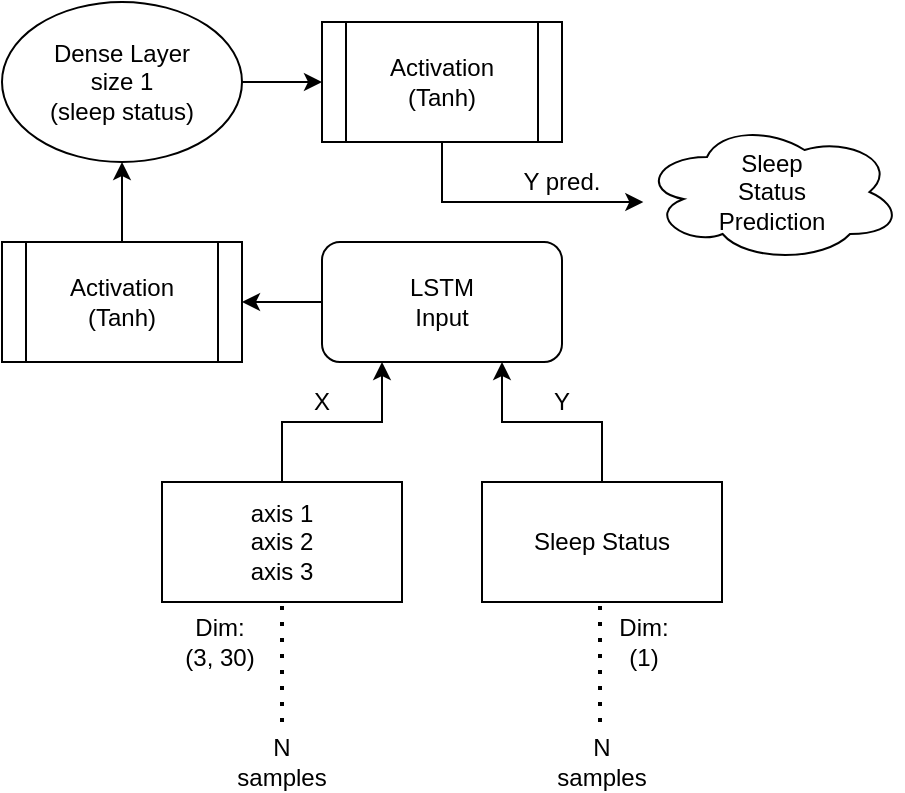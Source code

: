 <mxfile version="13.6.2" type="device"><diagram id="dg46YzUEo2Lx8FOGkNA-" name="Page-1"><mxGraphModel dx="673" dy="805" grid="1" gridSize="10" guides="1" tooltips="1" connect="1" arrows="1" fold="1" page="1" pageScale="1" pageWidth="850" pageHeight="1100" math="0" shadow="0"><root><mxCell id="0"/><mxCell id="1" parent="0"/><mxCell id="AS5cvq_67NcImHAMu0zN-22" style="edgeStyle=orthogonalEdgeStyle;rounded=0;orthogonalLoop=1;jettySize=auto;html=1;entryX=1;entryY=0.5;entryDx=0;entryDy=0;" edge="1" parent="1" source="AS5cvq_67NcImHAMu0zN-1" target="AS5cvq_67NcImHAMu0zN-14"><mxGeometry relative="1" as="geometry"/></mxCell><mxCell id="AS5cvq_67NcImHAMu0zN-1" value="LSTM&lt;br&gt;Input" style="rounded=1;whiteSpace=wrap;html=1;" vertex="1" parent="1"><mxGeometry x="360" y="420" width="120" height="60" as="geometry"/></mxCell><mxCell id="AS5cvq_67NcImHAMu0zN-7" style="edgeStyle=orthogonalEdgeStyle;rounded=0;orthogonalLoop=1;jettySize=auto;html=1;entryX=0.25;entryY=1;entryDx=0;entryDy=0;" edge="1" parent="1" source="AS5cvq_67NcImHAMu0zN-2" target="AS5cvq_67NcImHAMu0zN-1"><mxGeometry relative="1" as="geometry"/></mxCell><mxCell id="AS5cvq_67NcImHAMu0zN-2" value="&lt;div&gt;&lt;div&gt;&lt;span&gt;axis 1&lt;/span&gt;&lt;/div&gt;&lt;span&gt;&lt;div&gt;&lt;span&gt;axis 2&lt;/span&gt;&lt;/div&gt;&lt;/span&gt;&lt;span&gt;&lt;div&gt;&lt;span&gt;axis 3&lt;/span&gt;&lt;/div&gt;&lt;/span&gt;&lt;/div&gt;" style="rounded=0;whiteSpace=wrap;html=1;fontFamily=Helvetica;fontSize=12;fontColor=#000000;align=center;strokeColor=#000000;fillColor=#ffffff;" vertex="1" parent="1"><mxGeometry x="280" y="540" width="120" height="60" as="geometry"/></mxCell><mxCell id="AS5cvq_67NcImHAMu0zN-5" style="edgeStyle=orthogonalEdgeStyle;rounded=0;orthogonalLoop=1;jettySize=auto;html=1;entryX=0.75;entryY=1;entryDx=0;entryDy=0;" edge="1" parent="1" source="AS5cvq_67NcImHAMu0zN-4" target="AS5cvq_67NcImHAMu0zN-1"><mxGeometry relative="1" as="geometry"/></mxCell><mxCell id="AS5cvq_67NcImHAMu0zN-4" value="Sleep Status" style="rounded=0;whiteSpace=wrap;html=1;fontFamily=Helvetica;fontSize=12;fontColor=#000000;align=center;strokeColor=#000000;fillColor=#ffffff;" vertex="1" parent="1"><mxGeometry x="440" y="540" width="120" height="60" as="geometry"/></mxCell><mxCell id="AS5cvq_67NcImHAMu0zN-8" value="X" style="text;html=1;strokeColor=none;fillColor=none;align=center;verticalAlign=middle;whiteSpace=wrap;rounded=0;" vertex="1" parent="1"><mxGeometry x="340" y="490" width="40" height="20" as="geometry"/></mxCell><mxCell id="AS5cvq_67NcImHAMu0zN-9" value="Y" style="text;html=1;strokeColor=none;fillColor=none;align=center;verticalAlign=middle;whiteSpace=wrap;rounded=0;" vertex="1" parent="1"><mxGeometry x="460" y="490" width="40" height="20" as="geometry"/></mxCell><mxCell id="AS5cvq_67NcImHAMu0zN-10" value="" style="endArrow=none;dashed=1;html=1;dashPattern=1 3;strokeWidth=2;" edge="1" parent="1"><mxGeometry width="50" height="50" relative="1" as="geometry"><mxPoint x="340" y="660" as="sourcePoint"/><mxPoint x="340" y="600" as="targetPoint"/></mxGeometry></mxCell><mxCell id="AS5cvq_67NcImHAMu0zN-11" value="N samples" style="text;html=1;strokeColor=none;fillColor=none;align=center;verticalAlign=middle;whiteSpace=wrap;rounded=0;" vertex="1" parent="1"><mxGeometry x="320" y="670" width="40" height="20" as="geometry"/></mxCell><mxCell id="AS5cvq_67NcImHAMu0zN-12" value="" style="endArrow=none;dashed=1;html=1;dashPattern=1 3;strokeWidth=2;" edge="1" parent="1"><mxGeometry width="50" height="50" relative="1" as="geometry"><mxPoint x="499" y="660" as="sourcePoint"/><mxPoint x="499" y="600" as="targetPoint"/></mxGeometry></mxCell><mxCell id="AS5cvq_67NcImHAMu0zN-13" value="N samples" style="text;html=1;strokeColor=none;fillColor=none;align=center;verticalAlign=middle;whiteSpace=wrap;rounded=0;" vertex="1" parent="1"><mxGeometry x="480" y="670" width="40" height="20" as="geometry"/></mxCell><mxCell id="AS5cvq_67NcImHAMu0zN-23" style="edgeStyle=orthogonalEdgeStyle;rounded=0;orthogonalLoop=1;jettySize=auto;html=1;entryX=0.5;entryY=1;entryDx=0;entryDy=0;" edge="1" parent="1" source="AS5cvq_67NcImHAMu0zN-14" target="AS5cvq_67NcImHAMu0zN-16"><mxGeometry relative="1" as="geometry"/></mxCell><mxCell id="AS5cvq_67NcImHAMu0zN-14" value="Activation&lt;br&gt;(Tanh)" style="shape=process;whiteSpace=wrap;html=1;backgroundOutline=1;" vertex="1" parent="1"><mxGeometry x="200" y="420" width="120" height="60" as="geometry"/></mxCell><mxCell id="AS5cvq_67NcImHAMu0zN-28" style="edgeStyle=orthogonalEdgeStyle;rounded=0;orthogonalLoop=1;jettySize=auto;html=1;" edge="1" parent="1" source="AS5cvq_67NcImHAMu0zN-16" target="AS5cvq_67NcImHAMu0zN-18"><mxGeometry relative="1" as="geometry"/></mxCell><mxCell id="AS5cvq_67NcImHAMu0zN-16" value="Dense Layer&lt;br&gt;size 1&lt;br&gt;(sleep status)" style="ellipse;whiteSpace=wrap;html=1;" vertex="1" parent="1"><mxGeometry x="200" y="300" width="120" height="80" as="geometry"/></mxCell><mxCell id="AS5cvq_67NcImHAMu0zN-30" style="edgeStyle=orthogonalEdgeStyle;rounded=0;orthogonalLoop=1;jettySize=auto;html=1;" edge="1" parent="1" source="AS5cvq_67NcImHAMu0zN-18" target="AS5cvq_67NcImHAMu0zN-20"><mxGeometry relative="1" as="geometry"><Array as="points"><mxPoint x="420" y="400"/></Array></mxGeometry></mxCell><mxCell id="AS5cvq_67NcImHAMu0zN-18" value="Activation&lt;br&gt;(Tanh)" style="shape=process;whiteSpace=wrap;html=1;backgroundOutline=1;" vertex="1" parent="1"><mxGeometry x="360" y="310" width="120" height="60" as="geometry"/></mxCell><mxCell id="AS5cvq_67NcImHAMu0zN-20" value="Sleep&lt;br&gt;Status&lt;br&gt;Prediction" style="ellipse;shape=cloud;whiteSpace=wrap;html=1;fontFamily=Helvetica;fontSize=12;fontColor=#000000;align=center;strokeColor=#000000;fillColor=#ffffff;" vertex="1" parent="1"><mxGeometry x="520" y="360" width="130" height="70" as="geometry"/></mxCell><mxCell id="AS5cvq_67NcImHAMu0zN-26" value="Dim:&lt;br&gt;(3, 30)" style="text;html=1;strokeColor=none;fillColor=none;align=center;verticalAlign=middle;whiteSpace=wrap;rounded=0;" vertex="1" parent="1"><mxGeometry x="289" y="610" width="40" height="20" as="geometry"/></mxCell><mxCell id="AS5cvq_67NcImHAMu0zN-27" value="Dim:&lt;br&gt;(1)" style="text;html=1;strokeColor=none;fillColor=none;align=center;verticalAlign=middle;whiteSpace=wrap;rounded=0;" vertex="1" parent="1"><mxGeometry x="501" y="610" width="40" height="20" as="geometry"/></mxCell><mxCell id="AS5cvq_67NcImHAMu0zN-31" value="Y pred." style="text;html=1;strokeColor=none;fillColor=none;align=center;verticalAlign=middle;whiteSpace=wrap;rounded=0;" vertex="1" parent="1"><mxGeometry x="450" y="380" width="60" height="20" as="geometry"/></mxCell></root></mxGraphModel></diagram></mxfile>